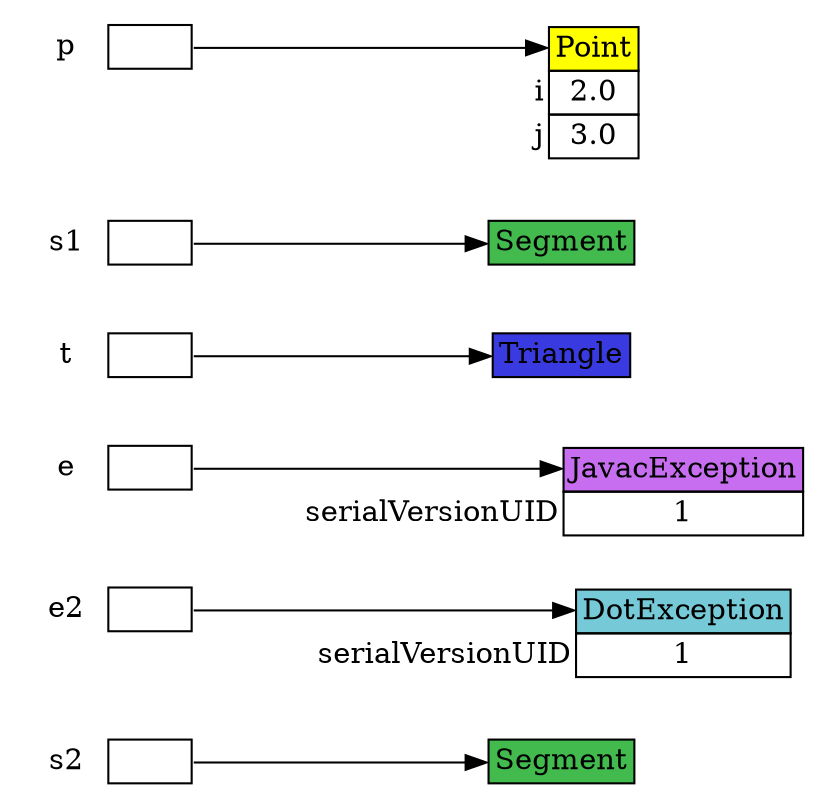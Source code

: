 
digraph {

	rankdir = LR;
	node[shape = none];
	edge[tailclip = false];

	/* Pointeur s2 */
	s2 [label=<<TABLE BORDER="0" CELLBORDER="0" CELLSPACING="0">
		<TR><TD WIDTH="40">s2</TD><TD BORDER="1" WIDTH="40" PORT="0"> </TD></TR>
	</TABLE>>]

	/* Pointeur e2 */
	e2 [label=<<TABLE BORDER="0" CELLBORDER="0" CELLSPACING="0">
		<TR><TD WIDTH="40">e2</TD><TD BORDER="1" WIDTH="40" PORT="0"> </TD></TR>
	</TABLE>>]

	/* Pointeur e */
	e [label=<<TABLE BORDER="0" CELLBORDER="0" CELLSPACING="0">
		<TR><TD WIDTH="40">e</TD><TD BORDER="1" WIDTH="40" PORT="0"> </TD></TR>
	</TABLE>>]

	/* Pointeur t */
	t [label=<<TABLE BORDER="0" CELLBORDER="0" CELLSPACING="0">
		<TR><TD WIDTH="40">t</TD><TD BORDER="1" WIDTH="40" PORT="0"> </TD></TR>
	</TABLE>>]

	/* Pointeur s1 */
	s1 [label=<<TABLE BORDER="0" CELLBORDER="0" CELLSPACING="0">
		<TR><TD WIDTH="40">s1</TD><TD BORDER="1" WIDTH="40" PORT="0"> </TD></TR>
	</TABLE>>]

	/* Pointeur p */
	p [label=<<TABLE BORDER="0" CELLBORDER="0" CELLSPACING="0">
		<TR><TD WIDTH="40">p</TD><TD BORDER="1" WIDTH="40" PORT="0"> </TD></TR>
	</TABLE>>]

	/* Objet 14718739 */
	14718739 [label=<<TABLE BORDER="0" CELLBORDER="0" CELLSPACING="0">
		<TR><TD> </TD><TD BORDER="1" WIDTH="40" BGCOLOR="#42BA4D" PORT="0">Segment</TD></TR>
	</TABLE>>]

	/* Objet 1102920 */
	1102920 [label=<<TABLE BORDER="0" CELLBORDER="0" CELLSPACING="0">
		<TR><TD> </TD><TD BORDER="1" WIDTH="40" BGCOLOR="#FFFF00" PORT="0">Point</TD></TR>
		/* Attribut i */
		<TR><TD ALIGN="RIGHT" WIDTH="40">i</TD><TD BORDER="1" WIDTH="40">2.0</TD></TR>
		/* Attribut j */
		<TR><TD ALIGN="RIGHT" WIDTH="40">j</TD><TD BORDER="1" WIDTH="40">3.0</TD></TR>
	</TABLE>>]

	/* Objet 22474382 */
	22474382 [label=<<TABLE BORDER="0" CELLBORDER="0" CELLSPACING="0">
		<TR><TD> </TD><TD BORDER="1" WIDTH="40" BGCOLOR="#C76EF0" PORT="0">JavacException</TD></TR>
		/* Attribut serialVersionUID */
		<TR><TD ALIGN="RIGHT" WIDTH="40">serialVersionUID</TD><TD BORDER="1" WIDTH="40">1</TD></TR>
	</TABLE>>]

	/* Objet 4699264 */
	4699264 [label=<<TABLE BORDER="0" CELLBORDER="0" CELLSPACING="0">
		<TR><TD> </TD><TD BORDER="1" WIDTH="40" BGCOLOR="#393BE0" PORT="0">Triangle</TD></TR>
	</TABLE>>]

	/* Objet 26954214 */
	26954214 [label=<<TABLE BORDER="0" CELLBORDER="0" CELLSPACING="0">
		<TR><TD> </TD><TD BORDER="1" WIDTH="40" BGCOLOR="#42BA4D" PORT="0">Segment</TD></TR>
	</TABLE>>]

	/* Objet 14577460 */
	14577460 [label=<<TABLE BORDER="0" CELLBORDER="0" CELLSPACING="0">
		<TR><TD> </TD><TD BORDER="1" WIDTH="40" BGCOLOR="#76CAD8" PORT="0">DotException</TD></TR>
		/* Attribut serialVersionUID */
		<TR><TD ALIGN="RIGHT" WIDTH="40">serialVersionUID</TD><TD BORDER="1" WIDTH="40">1</TD></TR>
	</TABLE>>]

	s2:0 -> 14718739:0:w
	e2:0 -> 14577460:0:w
	e:0 -> 22474382:0:w
	t:0 -> 4699264:0:w
	s1:0 -> 26954214:0:w
	p:0 -> 1102920:0:w

	{ rank = same ;s2;e2;e;t;s1;p }

}

